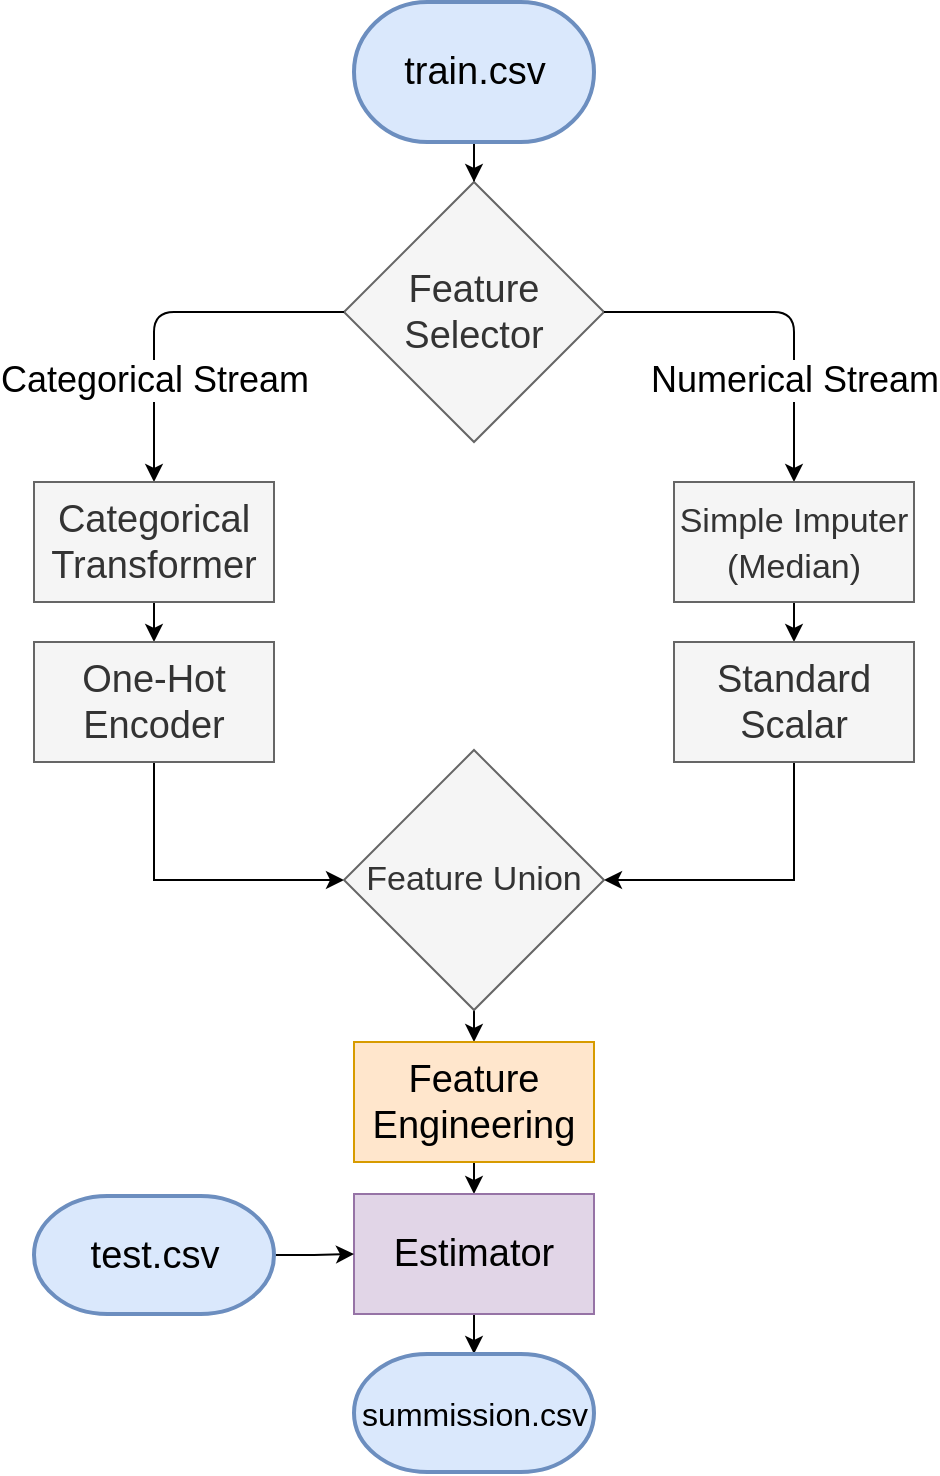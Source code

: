 <mxfile version="12.2.6" type="device" pages="1"><diagram id="6a731a19-8d31-9384-78a2-239565b7b9f0" name="Page-1"><mxGraphModel dx="1536" dy="748" grid="1" gridSize="10" guides="1" tooltips="1" connect="1" arrows="1" fold="1" page="1" pageScale="1" pageWidth="1169" pageHeight="827" background="#ffffff" math="0" shadow="0"><root><mxCell id="0"/><mxCell id="1" parent="0"/><mxCell id="KTSzsu1UrPMdJe8wCkas-57" value="" style="edgeStyle=orthogonalEdgeStyle;rounded=0;orthogonalLoop=1;jettySize=auto;html=1;entryX=0.5;entryY=0;entryDx=0;entryDy=0;" edge="1" parent="1" source="2" target="KTSzsu1UrPMdJe8wCkas-59"><mxGeometry relative="1" as="geometry"><mxPoint x="330" y="130" as="targetPoint"/></mxGeometry></mxCell><mxCell id="2" value="train.csv" style="shape=mxgraph.flowchart.terminator;strokeWidth=2;gradientDirection=north;fontStyle=0;html=1;fontSize=19;fillColor=#dae8fc;strokeColor=#6c8ebf;" parent="1" vertex="1"><mxGeometry x="270" y="40" width="120" height="70" as="geometry"/></mxCell><mxCell id="KTSzsu1UrPMdJe8wCkas-59" value="Feature Selector" style="rhombus;whiteSpace=wrap;html=1;fontSize=19;fillColor=#f5f5f5;strokeColor=#666666;fontColor=#333333;" vertex="1" parent="1"><mxGeometry x="265" y="130" width="130" height="130" as="geometry"/></mxCell><mxCell id="KTSzsu1UrPMdJe8wCkas-60" value="Categorical Stream" style="endArrow=classic;html=1;exitX=0;exitY=0.5;exitDx=0;exitDy=0;strokeWidth=1;fontSize=18;entryX=0.5;entryY=0;entryDx=0;entryDy=0;" edge="1" parent="1" source="KTSzsu1UrPMdJe8wCkas-59" target="KTSzsu1UrPMdJe8wCkas-62"><mxGeometry x="0.056" y="35" width="50" height="50" relative="1" as="geometry"><mxPoint x="270" y="330" as="sourcePoint"/><mxPoint x="170" y="280" as="targetPoint"/><Array as="points"><mxPoint x="170" y="195"/></Array><mxPoint x="-35" y="34" as="offset"/></mxGeometry></mxCell><mxCell id="KTSzsu1UrPMdJe8wCkas-61" value="Numerical Stream" style="endArrow=classic;html=1;exitX=1;exitY=0.5;exitDx=0;exitDy=0;strokeWidth=1;fontSize=18;" edge="1" parent="1" source="KTSzsu1UrPMdJe8wCkas-59"><mxGeometry x="0.056" y="35" width="50" height="50" relative="1" as="geometry"><mxPoint x="275" y="205" as="sourcePoint"/><mxPoint x="490" y="280" as="targetPoint"/><Array as="points"><mxPoint x="490" y="195"/></Array><mxPoint x="-35" y="34" as="offset"/></mxGeometry></mxCell><mxCell id="KTSzsu1UrPMdJe8wCkas-64" style="edgeStyle=orthogonalEdgeStyle;rounded=0;orthogonalLoop=1;jettySize=auto;html=1;exitX=0.5;exitY=1;exitDx=0;exitDy=0;entryX=0.5;entryY=0;entryDx=0;entryDy=0;strokeWidth=1;fontSize=19;" edge="1" parent="1" source="KTSzsu1UrPMdJe8wCkas-62" target="KTSzsu1UrPMdJe8wCkas-63"><mxGeometry relative="1" as="geometry"/></mxCell><mxCell id="KTSzsu1UrPMdJe8wCkas-62" value="Categorical Transformer" style="rounded=0;whiteSpace=wrap;html=1;fontSize=19;fillColor=#f5f5f5;strokeColor=#666666;fontColor=#333333;" vertex="1" parent="1"><mxGeometry x="110" y="280" width="120" height="60" as="geometry"/></mxCell><mxCell id="KTSzsu1UrPMdJe8wCkas-71" style="edgeStyle=orthogonalEdgeStyle;rounded=0;orthogonalLoop=1;jettySize=auto;html=1;exitX=0.5;exitY=1;exitDx=0;exitDy=0;entryX=0;entryY=0.5;entryDx=0;entryDy=0;strokeWidth=1;fontSize=19;" edge="1" parent="1" source="KTSzsu1UrPMdJe8wCkas-63" target="KTSzsu1UrPMdJe8wCkas-70"><mxGeometry relative="1" as="geometry"/></mxCell><mxCell id="KTSzsu1UrPMdJe8wCkas-63" value="One-Hot Encoder" style="rounded=0;whiteSpace=wrap;html=1;fontSize=19;fillColor=#f5f5f5;strokeColor=#666666;fontColor=#333333;" vertex="1" parent="1"><mxGeometry x="110" y="360" width="120" height="60" as="geometry"/></mxCell><mxCell id="KTSzsu1UrPMdJe8wCkas-67" style="edgeStyle=orthogonalEdgeStyle;rounded=0;orthogonalLoop=1;jettySize=auto;html=1;exitX=0.5;exitY=1;exitDx=0;exitDy=0;entryX=0.5;entryY=0;entryDx=0;entryDy=0;strokeWidth=1;fontSize=19;" edge="1" parent="1" source="KTSzsu1UrPMdJe8wCkas-65" target="KTSzsu1UrPMdJe8wCkas-66"><mxGeometry relative="1" as="geometry"/></mxCell><mxCell id="KTSzsu1UrPMdJe8wCkas-65" value="&lt;font style=&quot;font-size: 17px&quot;&gt;Simple Imputer (Median)&lt;/font&gt;" style="rounded=0;whiteSpace=wrap;html=1;fontSize=19;fillColor=#f5f5f5;strokeColor=#666666;fontColor=#333333;" vertex="1" parent="1"><mxGeometry x="430" y="280" width="120" height="60" as="geometry"/></mxCell><mxCell id="KTSzsu1UrPMdJe8wCkas-72" style="edgeStyle=orthogonalEdgeStyle;rounded=0;orthogonalLoop=1;jettySize=auto;html=1;exitX=0.5;exitY=1;exitDx=0;exitDy=0;entryX=1;entryY=0.5;entryDx=0;entryDy=0;strokeWidth=1;fontSize=19;" edge="1" parent="1" source="KTSzsu1UrPMdJe8wCkas-66" target="KTSzsu1UrPMdJe8wCkas-70"><mxGeometry relative="1" as="geometry"/></mxCell><mxCell id="KTSzsu1UrPMdJe8wCkas-66" value="Standard Scalar" style="rounded=0;whiteSpace=wrap;html=1;fontSize=19;fillColor=#f5f5f5;strokeColor=#666666;fontColor=#333333;" vertex="1" parent="1"><mxGeometry x="430" y="360" width="120" height="60" as="geometry"/></mxCell><mxCell id="KTSzsu1UrPMdJe8wCkas-74" style="edgeStyle=orthogonalEdgeStyle;rounded=0;orthogonalLoop=1;jettySize=auto;html=1;exitX=0.5;exitY=1;exitDx=0;exitDy=0;entryX=0.5;entryY=0;entryDx=0;entryDy=0;strokeWidth=1;fontSize=17;" edge="1" parent="1" source="KTSzsu1UrPMdJe8wCkas-70" target="KTSzsu1UrPMdJe8wCkas-73"><mxGeometry relative="1" as="geometry"/></mxCell><mxCell id="KTSzsu1UrPMdJe8wCkas-70" value="&lt;font style=&quot;font-size: 17px;&quot;&gt;Feature Union&lt;/font&gt;" style="rhombus;whiteSpace=wrap;html=1;fontSize=17;fillColor=#f5f5f5;strokeColor=#666666;fontColor=#333333;" vertex="1" parent="1"><mxGeometry x="265" y="414" width="130" height="130" as="geometry"/></mxCell><mxCell id="KTSzsu1UrPMdJe8wCkas-76" style="edgeStyle=orthogonalEdgeStyle;rounded=0;orthogonalLoop=1;jettySize=auto;html=1;exitX=0.5;exitY=1;exitDx=0;exitDy=0;entryX=0.5;entryY=0;entryDx=0;entryDy=0;strokeWidth=1;fontSize=17;" edge="1" parent="1" source="KTSzsu1UrPMdJe8wCkas-73" target="KTSzsu1UrPMdJe8wCkas-75"><mxGeometry relative="1" as="geometry"/></mxCell><mxCell id="KTSzsu1UrPMdJe8wCkas-73" value="Feature Engineering" style="rounded=0;whiteSpace=wrap;html=1;fontSize=19;fillColor=#ffe6cc;strokeColor=#d79b00;" vertex="1" parent="1"><mxGeometry x="270" y="560" width="120" height="60" as="geometry"/></mxCell><mxCell id="KTSzsu1UrPMdJe8wCkas-81" style="edgeStyle=orthogonalEdgeStyle;rounded=0;orthogonalLoop=1;jettySize=auto;html=1;exitX=0.5;exitY=1;exitDx=0;exitDy=0;entryX=0.5;entryY=0;entryDx=0;entryDy=0;entryPerimeter=0;strokeWidth=1;fontSize=16;" edge="1" parent="1" source="KTSzsu1UrPMdJe8wCkas-75" target="KTSzsu1UrPMdJe8wCkas-80"><mxGeometry relative="1" as="geometry"/></mxCell><mxCell id="KTSzsu1UrPMdJe8wCkas-75" value="Estimator" style="rounded=0;whiteSpace=wrap;html=1;fontSize=19;fillColor=#e1d5e7;strokeColor=#9673a6;" vertex="1" parent="1"><mxGeometry x="270" y="636" width="120" height="60" as="geometry"/></mxCell><mxCell id="KTSzsu1UrPMdJe8wCkas-79" style="edgeStyle=orthogonalEdgeStyle;rounded=0;orthogonalLoop=1;jettySize=auto;html=1;exitX=1;exitY=0.5;exitDx=0;exitDy=0;exitPerimeter=0;entryX=0;entryY=0.5;entryDx=0;entryDy=0;strokeWidth=1;fontSize=17;" edge="1" parent="1" source="KTSzsu1UrPMdJe8wCkas-78" target="KTSzsu1UrPMdJe8wCkas-75"><mxGeometry relative="1" as="geometry"/></mxCell><mxCell id="KTSzsu1UrPMdJe8wCkas-78" value="test.csv" style="shape=mxgraph.flowchart.terminator;strokeWidth=2;gradientDirection=north;fontStyle=0;html=1;fontSize=19;fillColor=#dae8fc;strokeColor=#6c8ebf;" vertex="1" parent="1"><mxGeometry x="110" y="637" width="120" height="59" as="geometry"/></mxCell><mxCell id="KTSzsu1UrPMdJe8wCkas-80" value="summission.csv" style="shape=mxgraph.flowchart.terminator;strokeWidth=2;gradientDirection=north;fontStyle=0;html=1;fontSize=16;fillColor=#dae8fc;strokeColor=#6c8ebf;" vertex="1" parent="1"><mxGeometry x="270" y="716" width="120" height="59" as="geometry"/></mxCell></root></mxGraphModel></diagram></mxfile>